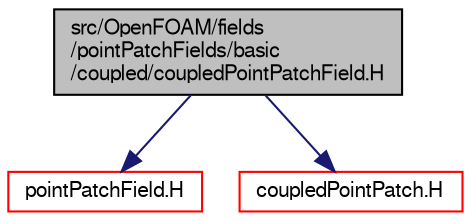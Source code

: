 digraph "src/OpenFOAM/fields/pointPatchFields/basic/coupled/coupledPointPatchField.H"
{
  bgcolor="transparent";
  edge [fontname="FreeSans",fontsize="10",labelfontname="FreeSans",labelfontsize="10"];
  node [fontname="FreeSans",fontsize="10",shape=record];
  Node0 [label="src/OpenFOAM/fields\l/pointPatchFields/basic\l/coupled/coupledPointPatchField.H",height=0.2,width=0.4,color="black", fillcolor="grey75", style="filled", fontcolor="black"];
  Node0 -> Node1 [color="midnightblue",fontsize="10",style="solid",fontname="FreeSans"];
  Node1 [label="pointPatchField.H",height=0.2,width=0.4,color="red",URL="$a10148.html"];
  Node0 -> Node141 [color="midnightblue",fontsize="10",style="solid",fontname="FreeSans"];
  Node141 [label="coupledPointPatch.H",height=0.2,width=0.4,color="red",URL="$a11426.html"];
}
